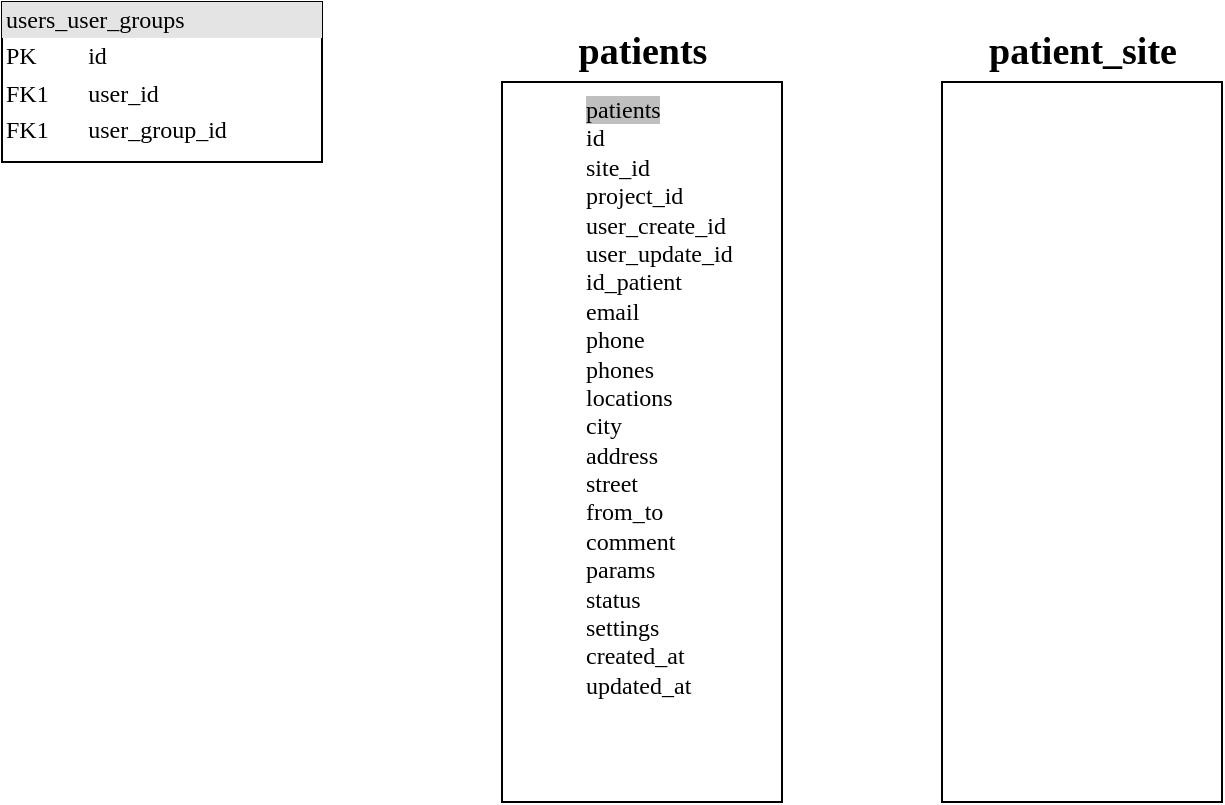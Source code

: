 <mxfile version="20.2.8" type="github">
  <diagram id="SMzGqe-6Oljgj9jPBrSD" name="Сторінка-1">
    <mxGraphModel dx="3655" dy="2315" grid="1" gridSize="10" guides="1" tooltips="1" connect="1" arrows="1" fold="1" page="1" pageScale="1" pageWidth="827" pageHeight="1169" math="0" shadow="0">
      <root>
        <mxCell id="0" />
        <mxCell id="1" parent="0" />
        <mxCell id="WBly_0WVKs7t3y6x6Vj_-15" value="&lt;blockquote style=&quot;margin: 0 0 0 40px; border: none; padding: 0px;&quot;&gt;&lt;span style=&quot;background-color: rgb(191, 191, 191);&quot;&gt;patients&lt;br&gt;&lt;/span&gt;&lt;/blockquote&gt;&lt;blockquote style=&quot;margin: 0 0 0 40px; border: none; padding: 0px;&quot;&gt;&lt;span style=&quot;background-color: initial;&quot;&gt;id&lt;/span&gt;&lt;/blockquote&gt;&lt;blockquote style=&quot;margin: 0 0 0 40px; border: none; padding: 0px;&quot;&gt;&lt;span style=&quot;background-color: initial;&quot;&gt;site_id&lt;br&gt;&lt;/span&gt;&lt;span style=&quot;background-color: initial;&quot;&gt;project_id&lt;br&gt;&lt;/span&gt;&lt;span style=&quot;background-color: initial;&quot;&gt;user_create_id&lt;br&gt;&lt;/span&gt;&lt;span style=&quot;background-color: initial;&quot;&gt;user_update_id&lt;br&gt;&lt;/span&gt;&lt;span style=&quot;background-color: initial;&quot;&gt;id_patient&amp;nbsp;&lt;br&gt;&lt;/span&gt;&lt;span style=&quot;background-color: initial;&quot;&gt;email&lt;br&gt;&lt;/span&gt;&lt;span style=&quot;background-color: initial;&quot;&gt;phone&lt;br&gt;&lt;/span&gt;&lt;span style=&quot;background-color: initial;&quot;&gt;phones&lt;br&gt;&lt;/span&gt;&lt;span style=&quot;background-color: initial;&quot;&gt;locations&lt;br&gt;&lt;/span&gt;&lt;span style=&quot;background-color: initial;&quot;&gt;city&lt;br&gt;&lt;/span&gt;&lt;span style=&quot;background-color: initial;&quot;&gt;address&lt;br&gt;&lt;/span&gt;&lt;span style=&quot;background-color: initial;&quot;&gt;street&lt;br&gt;&lt;/span&gt;&lt;span style=&quot;background-color: initial;&quot;&gt;from_to&lt;br&gt;&lt;/span&gt;&lt;span style=&quot;background-color: initial;&quot;&gt;comment&lt;br&gt;&lt;/span&gt;&lt;span style=&quot;background-color: initial;&quot;&gt;params&lt;br&gt;&lt;/span&gt;&lt;span style=&quot;background-color: initial;&quot;&gt;status&lt;br&gt;&lt;/span&gt;&lt;span style=&quot;background-color: initial;&quot;&gt;settings&lt;br&gt;&lt;/span&gt;&lt;span style=&quot;background-color: initial;&quot;&gt;created_at&lt;/span&gt;&lt;div style=&quot;font-size: 12px;&quot;&gt;&lt;div style=&quot;font-size: 12px;&quot;&gt;&lt;font style=&quot;font-size: 12px;&quot;&gt;updated_at&lt;/font&gt;&lt;/div&gt;&lt;/div&gt;&lt;/blockquote&gt;" style="rounded=0;whiteSpace=wrap;html=1;align=left;spacingLeft=0;verticalAlign=top;fontSize=12;fontFamily=Verdana;spacing=2;horizontal=1;" parent="1" vertex="1">
          <mxGeometry x="380" y="210" width="140" height="360" as="geometry" />
        </mxCell>
        <mxCell id="WBly_0WVKs7t3y6x6Vj_-16" value="&lt;div&gt;patients&lt;/div&gt;" style="text;strokeColor=none;fillColor=none;html=1;fontSize=19;fontStyle=1;verticalAlign=middle;align=center;fontFamily=Verdana;" parent="1" vertex="1">
          <mxGeometry x="405" y="180" width="90" height="30" as="geometry" />
        </mxCell>
        <mxCell id="WBly_0WVKs7t3y6x6Vj_-17" value="&lt;div style=&quot;font-size: 12px;&quot;&gt;&lt;br style=&quot;font-size: 12px;&quot;&gt;&lt;/div&gt;" style="rounded=0;whiteSpace=wrap;html=1;align=left;spacingLeft=16;verticalAlign=top;fontSize=12;fillStyle=solid;fontFamily=Verdana;" parent="1" vertex="1">
          <mxGeometry x="600" y="210" width="140" height="360" as="geometry" />
        </mxCell>
        <mxCell id="WBly_0WVKs7t3y6x6Vj_-18" value="&lt;div&gt;patient_site&lt;/div&gt;" style="text;strokeColor=none;fillColor=none;html=1;fontSize=19;fontStyle=1;verticalAlign=middle;align=center;fontFamily=Verdana;" parent="1" vertex="1">
          <mxGeometry x="615" y="180" width="110" height="30" as="geometry" />
        </mxCell>
        <mxCell id="G4onokV0H2-CNhYM9Q8V-1" value="&lt;div style=&quot;box-sizing: border-box ; width: 100% ; background: #e4e4e4 ; padding: 2px&quot;&gt;users_user_groups&lt;/div&gt;&lt;table style=&quot;width: 100% ; font-size: 1em&quot; cellpadding=&quot;2&quot; cellspacing=&quot;0&quot;&gt;&lt;tbody&gt;&lt;tr&gt;&lt;td&gt;PK&lt;/td&gt;&lt;td&gt;id&lt;/td&gt;&lt;/tr&gt;&lt;tr&gt;&lt;td&gt;FK1&lt;/td&gt;&lt;td&gt;user_id&lt;/td&gt;&lt;/tr&gt;&lt;tr&gt;&lt;td&gt;FK1&lt;/td&gt;&lt;td&gt;user_group_id&lt;/td&gt;&lt;/tr&gt;&lt;/tbody&gt;&lt;/table&gt;" style="verticalAlign=top;align=left;overflow=fill;html=1;rounded=0;shadow=0;comic=0;labelBackgroundColor=none;strokeWidth=1;fontFamily=Verdana;fontSize=12" vertex="1" parent="1">
          <mxGeometry x="130" y="170" width="160" height="80" as="geometry" />
        </mxCell>
      </root>
    </mxGraphModel>
  </diagram>
</mxfile>
